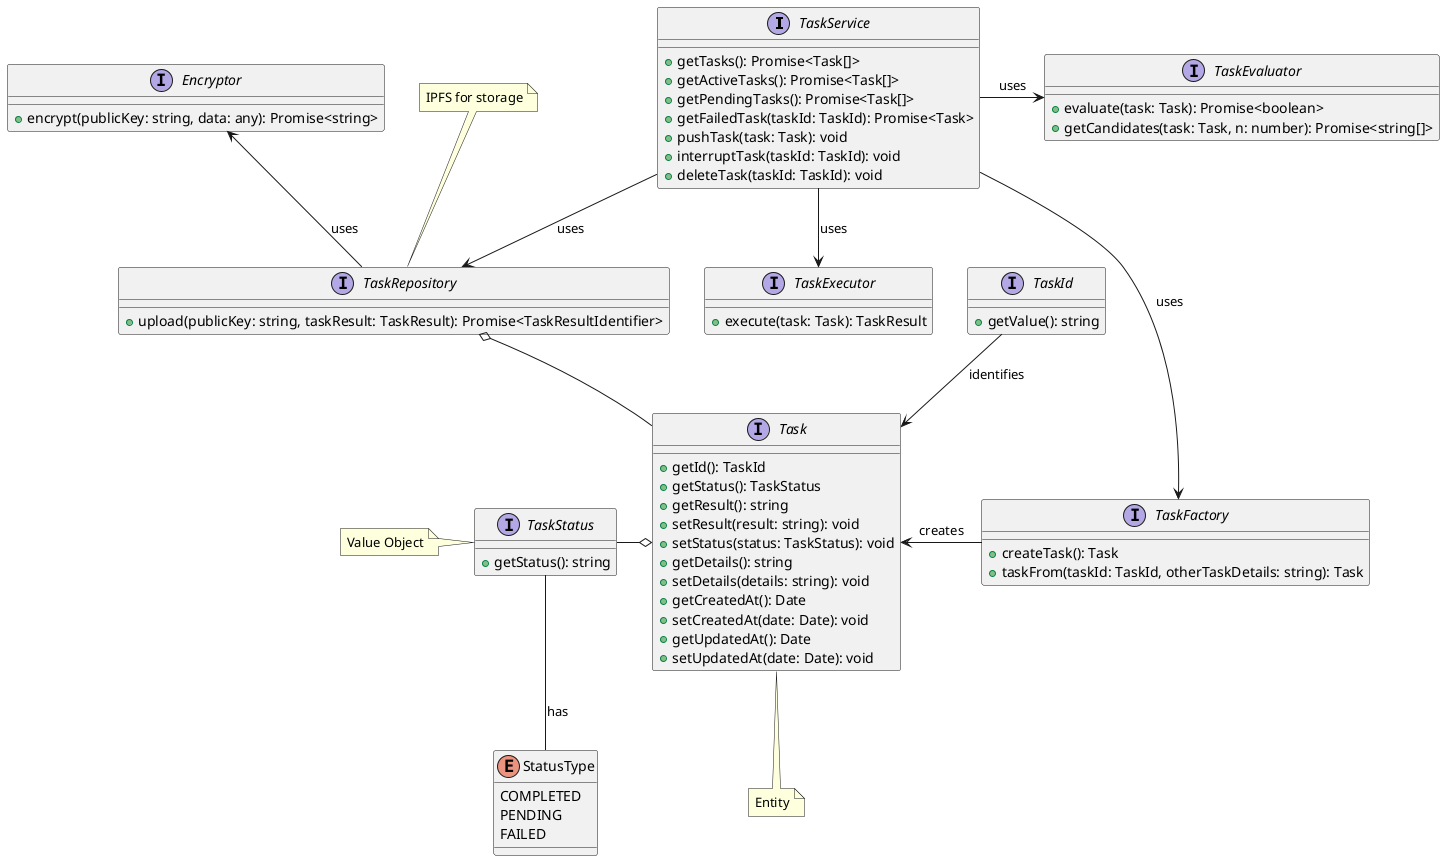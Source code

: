 
@startuml

interface TaskService {
  + getTasks(): Promise<Task[]>
  + getActiveTasks(): Promise<Task[]>
  + getPendingTasks(): Promise<Task[]>
  + getFailedTask(taskId: TaskId): Promise<Task>
  + pushTask(task: Task): void
  + interruptTask(taskId: TaskId): void
  + deleteTask(taskId: TaskId): void
}

interface TaskExecutor {
  + execute(task: Task): TaskResult
}

interface TaskEvaluator {
  + evaluate(task: Task): Promise<boolean>
  + getCandidates(task: Task, n: number): Promise<string[]>
}

TaskService --> TaskRepository : uses
TaskService --> TaskFactory : uses
TaskService -right-> TaskEvaluator : uses
TaskService --> TaskExecutor : uses
TaskRepository -up-> Encryptor : uses

interface Encryptor {
  + encrypt(publicKey: string, data: any): Promise<string>
}

interface TaskRepository {
  + upload(publicKey: string, taskResult: TaskResult): Promise<TaskResultIdentifier>
}
note top of TaskRepository : IPFS for storage

TaskRepository o-- Task

interface TaskFactory {
      + createTask(): Task
      + taskFrom(taskId: TaskId, otherTaskDetails: string): Task
}
TaskFactory -left-> Task : creates

interface Task {
    + getId(): TaskId
    + getStatus(): TaskStatus
    + getResult(): string
    + setResult(result: string): void
    + setStatus(status: TaskStatus): void
    + getDetails(): string
    + setDetails(details: string): void
    + getCreatedAt(): Date
    + setCreatedAt(date: Date): void
    + getUpdatedAt(): Date
    + setUpdatedAt(date: Date): void
}
note bottom of Task : Entity
Task o-left- TaskStatus

interface TaskStatus {
    + getStatus(): string
}
note left of TaskStatus : Value Object

enum StatusType {
  COMPLETED
  PENDING
  FAILED
}

StatusType -up- TaskStatus : has

interface TaskId {
    + getValue(): string
}

TaskId -down-> Task : identifies

@enduml

